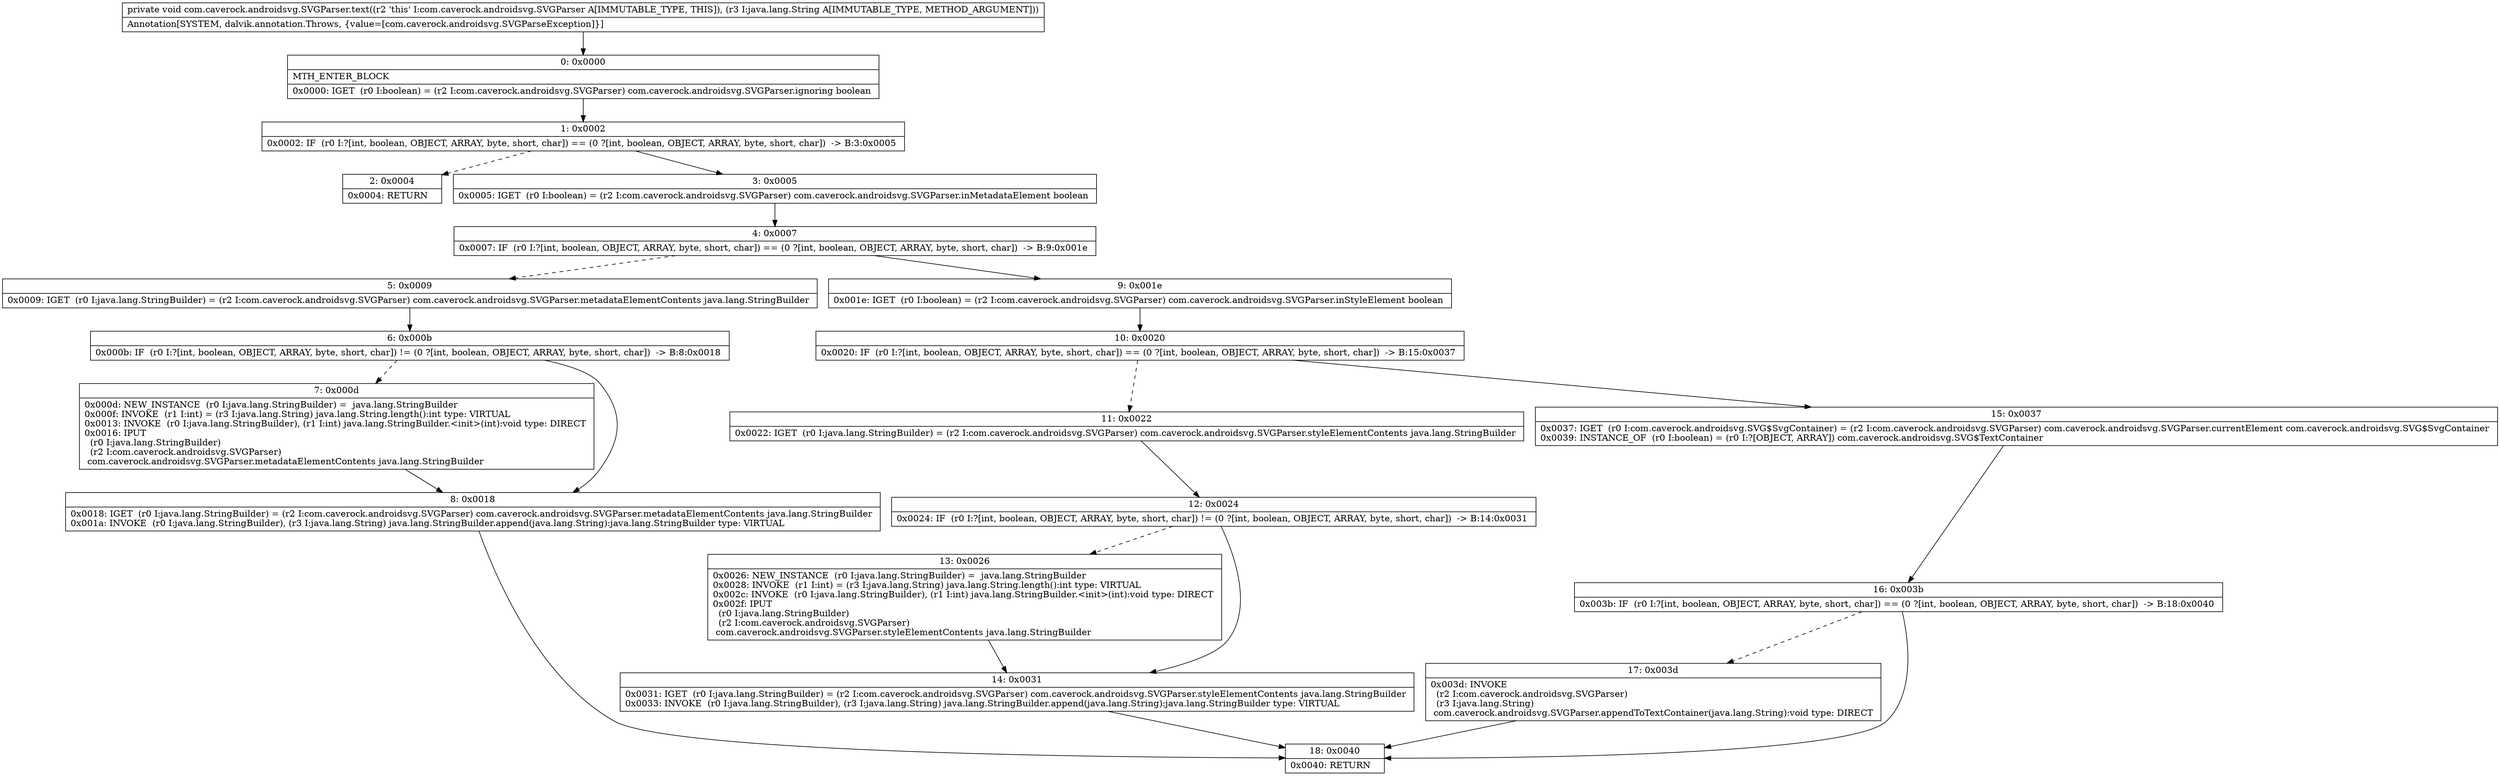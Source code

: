 digraph "CFG forcom.caverock.androidsvg.SVGParser.text(Ljava\/lang\/String;)V" {
Node_0 [shape=record,label="{0\:\ 0x0000|MTH_ENTER_BLOCK\l|0x0000: IGET  (r0 I:boolean) = (r2 I:com.caverock.androidsvg.SVGParser) com.caverock.androidsvg.SVGParser.ignoring boolean \l}"];
Node_1 [shape=record,label="{1\:\ 0x0002|0x0002: IF  (r0 I:?[int, boolean, OBJECT, ARRAY, byte, short, char]) == (0 ?[int, boolean, OBJECT, ARRAY, byte, short, char])  \-\> B:3:0x0005 \l}"];
Node_2 [shape=record,label="{2\:\ 0x0004|0x0004: RETURN   \l}"];
Node_3 [shape=record,label="{3\:\ 0x0005|0x0005: IGET  (r0 I:boolean) = (r2 I:com.caverock.androidsvg.SVGParser) com.caverock.androidsvg.SVGParser.inMetadataElement boolean \l}"];
Node_4 [shape=record,label="{4\:\ 0x0007|0x0007: IF  (r0 I:?[int, boolean, OBJECT, ARRAY, byte, short, char]) == (0 ?[int, boolean, OBJECT, ARRAY, byte, short, char])  \-\> B:9:0x001e \l}"];
Node_5 [shape=record,label="{5\:\ 0x0009|0x0009: IGET  (r0 I:java.lang.StringBuilder) = (r2 I:com.caverock.androidsvg.SVGParser) com.caverock.androidsvg.SVGParser.metadataElementContents java.lang.StringBuilder \l}"];
Node_6 [shape=record,label="{6\:\ 0x000b|0x000b: IF  (r0 I:?[int, boolean, OBJECT, ARRAY, byte, short, char]) != (0 ?[int, boolean, OBJECT, ARRAY, byte, short, char])  \-\> B:8:0x0018 \l}"];
Node_7 [shape=record,label="{7\:\ 0x000d|0x000d: NEW_INSTANCE  (r0 I:java.lang.StringBuilder) =  java.lang.StringBuilder \l0x000f: INVOKE  (r1 I:int) = (r3 I:java.lang.String) java.lang.String.length():int type: VIRTUAL \l0x0013: INVOKE  (r0 I:java.lang.StringBuilder), (r1 I:int) java.lang.StringBuilder.\<init\>(int):void type: DIRECT \l0x0016: IPUT  \l  (r0 I:java.lang.StringBuilder)\l  (r2 I:com.caverock.androidsvg.SVGParser)\l com.caverock.androidsvg.SVGParser.metadataElementContents java.lang.StringBuilder \l}"];
Node_8 [shape=record,label="{8\:\ 0x0018|0x0018: IGET  (r0 I:java.lang.StringBuilder) = (r2 I:com.caverock.androidsvg.SVGParser) com.caverock.androidsvg.SVGParser.metadataElementContents java.lang.StringBuilder \l0x001a: INVOKE  (r0 I:java.lang.StringBuilder), (r3 I:java.lang.String) java.lang.StringBuilder.append(java.lang.String):java.lang.StringBuilder type: VIRTUAL \l}"];
Node_9 [shape=record,label="{9\:\ 0x001e|0x001e: IGET  (r0 I:boolean) = (r2 I:com.caverock.androidsvg.SVGParser) com.caverock.androidsvg.SVGParser.inStyleElement boolean \l}"];
Node_10 [shape=record,label="{10\:\ 0x0020|0x0020: IF  (r0 I:?[int, boolean, OBJECT, ARRAY, byte, short, char]) == (0 ?[int, boolean, OBJECT, ARRAY, byte, short, char])  \-\> B:15:0x0037 \l}"];
Node_11 [shape=record,label="{11\:\ 0x0022|0x0022: IGET  (r0 I:java.lang.StringBuilder) = (r2 I:com.caverock.androidsvg.SVGParser) com.caverock.androidsvg.SVGParser.styleElementContents java.lang.StringBuilder \l}"];
Node_12 [shape=record,label="{12\:\ 0x0024|0x0024: IF  (r0 I:?[int, boolean, OBJECT, ARRAY, byte, short, char]) != (0 ?[int, boolean, OBJECT, ARRAY, byte, short, char])  \-\> B:14:0x0031 \l}"];
Node_13 [shape=record,label="{13\:\ 0x0026|0x0026: NEW_INSTANCE  (r0 I:java.lang.StringBuilder) =  java.lang.StringBuilder \l0x0028: INVOKE  (r1 I:int) = (r3 I:java.lang.String) java.lang.String.length():int type: VIRTUAL \l0x002c: INVOKE  (r0 I:java.lang.StringBuilder), (r1 I:int) java.lang.StringBuilder.\<init\>(int):void type: DIRECT \l0x002f: IPUT  \l  (r0 I:java.lang.StringBuilder)\l  (r2 I:com.caverock.androidsvg.SVGParser)\l com.caverock.androidsvg.SVGParser.styleElementContents java.lang.StringBuilder \l}"];
Node_14 [shape=record,label="{14\:\ 0x0031|0x0031: IGET  (r0 I:java.lang.StringBuilder) = (r2 I:com.caverock.androidsvg.SVGParser) com.caverock.androidsvg.SVGParser.styleElementContents java.lang.StringBuilder \l0x0033: INVOKE  (r0 I:java.lang.StringBuilder), (r3 I:java.lang.String) java.lang.StringBuilder.append(java.lang.String):java.lang.StringBuilder type: VIRTUAL \l}"];
Node_15 [shape=record,label="{15\:\ 0x0037|0x0037: IGET  (r0 I:com.caverock.androidsvg.SVG$SvgContainer) = (r2 I:com.caverock.androidsvg.SVGParser) com.caverock.androidsvg.SVGParser.currentElement com.caverock.androidsvg.SVG$SvgContainer \l0x0039: INSTANCE_OF  (r0 I:boolean) = (r0 I:?[OBJECT, ARRAY]) com.caverock.androidsvg.SVG$TextContainer \l}"];
Node_16 [shape=record,label="{16\:\ 0x003b|0x003b: IF  (r0 I:?[int, boolean, OBJECT, ARRAY, byte, short, char]) == (0 ?[int, boolean, OBJECT, ARRAY, byte, short, char])  \-\> B:18:0x0040 \l}"];
Node_17 [shape=record,label="{17\:\ 0x003d|0x003d: INVOKE  \l  (r2 I:com.caverock.androidsvg.SVGParser)\l  (r3 I:java.lang.String)\l com.caverock.androidsvg.SVGParser.appendToTextContainer(java.lang.String):void type: DIRECT \l}"];
Node_18 [shape=record,label="{18\:\ 0x0040|0x0040: RETURN   \l}"];
MethodNode[shape=record,label="{private void com.caverock.androidsvg.SVGParser.text((r2 'this' I:com.caverock.androidsvg.SVGParser A[IMMUTABLE_TYPE, THIS]), (r3 I:java.lang.String A[IMMUTABLE_TYPE, METHOD_ARGUMENT]))  | Annotation[SYSTEM, dalvik.annotation.Throws, \{value=[com.caverock.androidsvg.SVGParseException]\}]\l}"];
MethodNode -> Node_0;
Node_0 -> Node_1;
Node_1 -> Node_2[style=dashed];
Node_1 -> Node_3;
Node_3 -> Node_4;
Node_4 -> Node_5[style=dashed];
Node_4 -> Node_9;
Node_5 -> Node_6;
Node_6 -> Node_7[style=dashed];
Node_6 -> Node_8;
Node_7 -> Node_8;
Node_8 -> Node_18;
Node_9 -> Node_10;
Node_10 -> Node_11[style=dashed];
Node_10 -> Node_15;
Node_11 -> Node_12;
Node_12 -> Node_13[style=dashed];
Node_12 -> Node_14;
Node_13 -> Node_14;
Node_14 -> Node_18;
Node_15 -> Node_16;
Node_16 -> Node_17[style=dashed];
Node_16 -> Node_18;
Node_17 -> Node_18;
}

